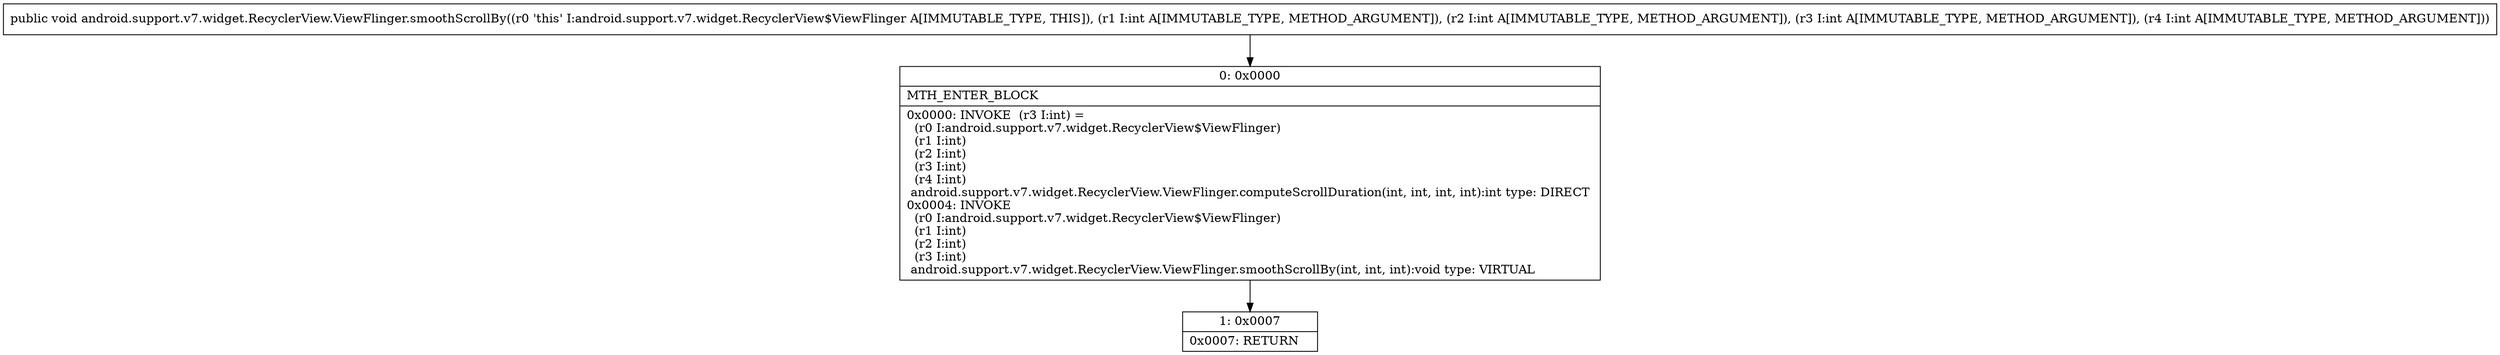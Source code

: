 digraph "CFG forandroid.support.v7.widget.RecyclerView.ViewFlinger.smoothScrollBy(IIII)V" {
Node_0 [shape=record,label="{0\:\ 0x0000|MTH_ENTER_BLOCK\l|0x0000: INVOKE  (r3 I:int) = \l  (r0 I:android.support.v7.widget.RecyclerView$ViewFlinger)\l  (r1 I:int)\l  (r2 I:int)\l  (r3 I:int)\l  (r4 I:int)\l android.support.v7.widget.RecyclerView.ViewFlinger.computeScrollDuration(int, int, int, int):int type: DIRECT \l0x0004: INVOKE  \l  (r0 I:android.support.v7.widget.RecyclerView$ViewFlinger)\l  (r1 I:int)\l  (r2 I:int)\l  (r3 I:int)\l android.support.v7.widget.RecyclerView.ViewFlinger.smoothScrollBy(int, int, int):void type: VIRTUAL \l}"];
Node_1 [shape=record,label="{1\:\ 0x0007|0x0007: RETURN   \l}"];
MethodNode[shape=record,label="{public void android.support.v7.widget.RecyclerView.ViewFlinger.smoothScrollBy((r0 'this' I:android.support.v7.widget.RecyclerView$ViewFlinger A[IMMUTABLE_TYPE, THIS]), (r1 I:int A[IMMUTABLE_TYPE, METHOD_ARGUMENT]), (r2 I:int A[IMMUTABLE_TYPE, METHOD_ARGUMENT]), (r3 I:int A[IMMUTABLE_TYPE, METHOD_ARGUMENT]), (r4 I:int A[IMMUTABLE_TYPE, METHOD_ARGUMENT])) }"];
MethodNode -> Node_0;
Node_0 -> Node_1;
}

